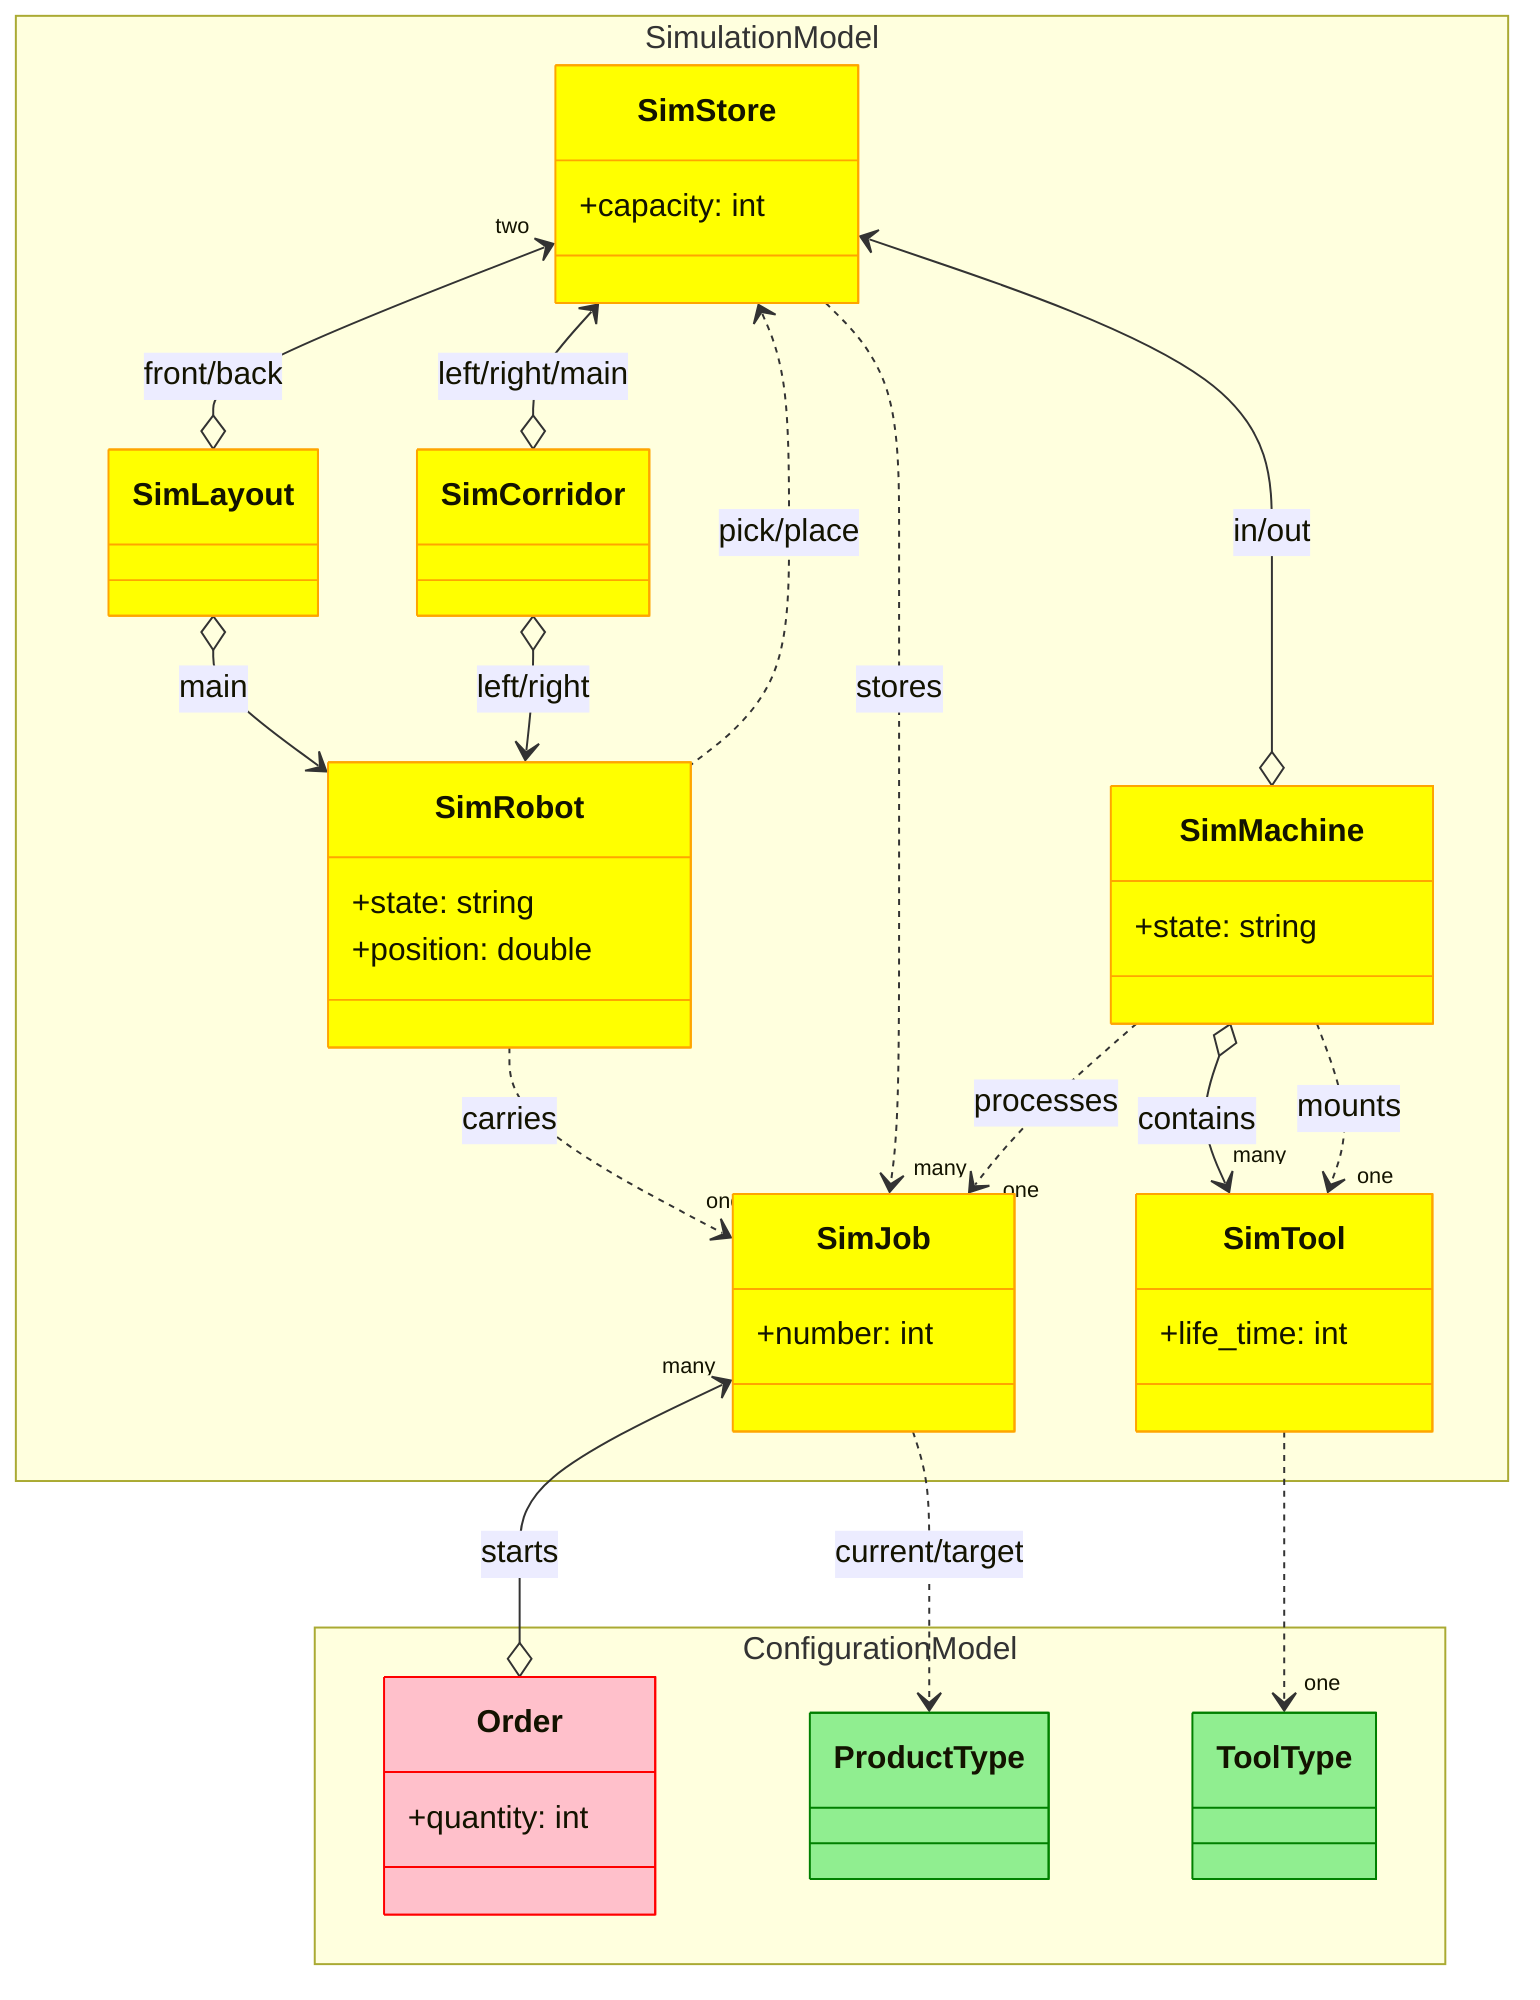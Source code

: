 classDiagram

    namespace SimulationModel {

        class SimStore {
            +capacity: int
        }
        class SimJob {
            +number: int
        }
        class SimRobot {
            +state: string
            +position: double
        }
        class SimMachine {
            +state: string
        }
        class SimTool {
            +life_time: int
        }
        class SimCorridor {
        }
        class SimLayout {
        }

    }

    namespace ConfigurationModel {

        class Order {
            +quantity: int
        }
        class ProductType {
        }
        class ToolType {
        }

    }

    SimLayout o--> SimRobot: main

    SimCorridor o--> SimRobot: left/right

    SimStore <.. SimRobot: pick/place
    
    SimRobot ..>"one" SimJob: carries

    SimStore ..>"many" SimJob: stores
    SimStore <--o SimMachine: in/out
    SimStore <--o SimCorridor: left/right/main
    SimStore "two"<--o SimLayout: front/back

    SimMachine ..>"one" SimJob: processes
    SimMachine o-->"many" SimTool: contains
    SimMachine ..>"one" SimTool: mounts

    SimJob "many"<--o Order: starts
    SimJob ..> ProductType: current/target

    SimTool ..>"one" ToolType


    style OperationType fill:lightgreen,stroke:green
    style ProductType fill:lightgreen,stroke:green
    style ToolType fill:lightgreen,stroke:green
    style MachineType fill:lightgreen,stroke:green

    style Scenario fill:pink,stroke:red
    style Order fill:pink,stroke:red

    style Layout fill:lightblue,stroke:blue
    style Corridor fill:lightblue,stroke:blue
    style Machine fill:lightblue,stroke:blue


    style SimRobot fill:yellow,stroke:orange
    style SimJob fill:yellow,stroke:orange
    style SimMachine fill:yellow,stroke:orange
    style SimTool fill:yellow,stroke:orange
    style SimStore fill:yellow,stroke:orange
    style SimCorridor fill:yellow,stroke:orange
    style SimLayout fill:yellow,stroke:orange